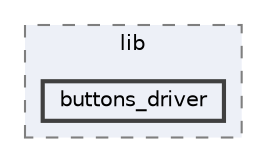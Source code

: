 digraph "butoes/lib/buttons_driver"
{
 // LATEX_PDF_SIZE
  bgcolor="transparent";
  edge [fontname=Helvetica,fontsize=10,labelfontname=Helvetica,labelfontsize=10];
  node [fontname=Helvetica,fontsize=10,shape=box,height=0.2,width=0.4];
  compound=true
  subgraph clusterdir_2d50c7dd436dcc998de5e1b7254a4b0a {
    graph [ bgcolor="#edf0f7", pencolor="grey50", label="lib", fontname=Helvetica,fontsize=10 style="filled,dashed", URL="dir_2d50c7dd436dcc998de5e1b7254a4b0a.html",tooltip=""]
  dir_6f50d6392bcf58b45e2dba55f816c488 [label="buttons_driver", fillcolor="#edf0f7", color="grey25", style="filled,bold", URL="dir_6f50d6392bcf58b45e2dba55f816c488.html",tooltip=""];
  }
}
